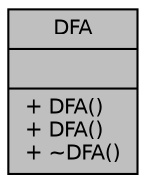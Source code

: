 digraph "DFA"
{
  edge [fontname="Helvetica",fontsize="10",labelfontname="Helvetica",labelfontsize="10"];
  node [fontname="Helvetica",fontsize="10",shape=record];
  Node1 [label="{DFA\n||+ DFA()\l+ DFA()\l+ ~DFA()\l}",height=0.2,width=0.4,color="black", fillcolor="grey75", style="filled", fontcolor="black"];
}
